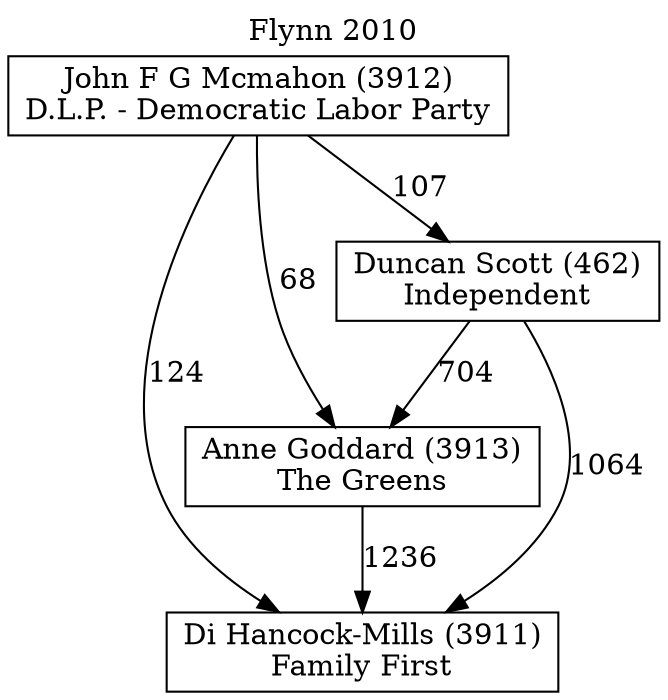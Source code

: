 // House preference flow
digraph "Di Hancock-Mills (3911)_Flynn_2010" {
	graph [label="Flynn 2010" labelloc=t mclimit=10]
	node [shape=box]
	"Di Hancock-Mills (3911)" [label="Di Hancock-Mills (3911)
Family First"]
	"Anne Goddard (3913)" [label="Anne Goddard (3913)
The Greens"]
	"Duncan Scott (462)" [label="Duncan Scott (462)
Independent"]
	"John F G Mcmahon (3912)" [label="John F G Mcmahon (3912)
D.L.P. - Democratic Labor Party"]
	"Anne Goddard (3913)" -> "Di Hancock-Mills (3911)" [label=1236]
	"Duncan Scott (462)" -> "Anne Goddard (3913)" [label=704]
	"John F G Mcmahon (3912)" -> "Duncan Scott (462)" [label=107]
	"Duncan Scott (462)" -> "Di Hancock-Mills (3911)" [label=1064]
	"John F G Mcmahon (3912)" -> "Di Hancock-Mills (3911)" [label=124]
	"John F G Mcmahon (3912)" -> "Anne Goddard (3913)" [label=68]
}
